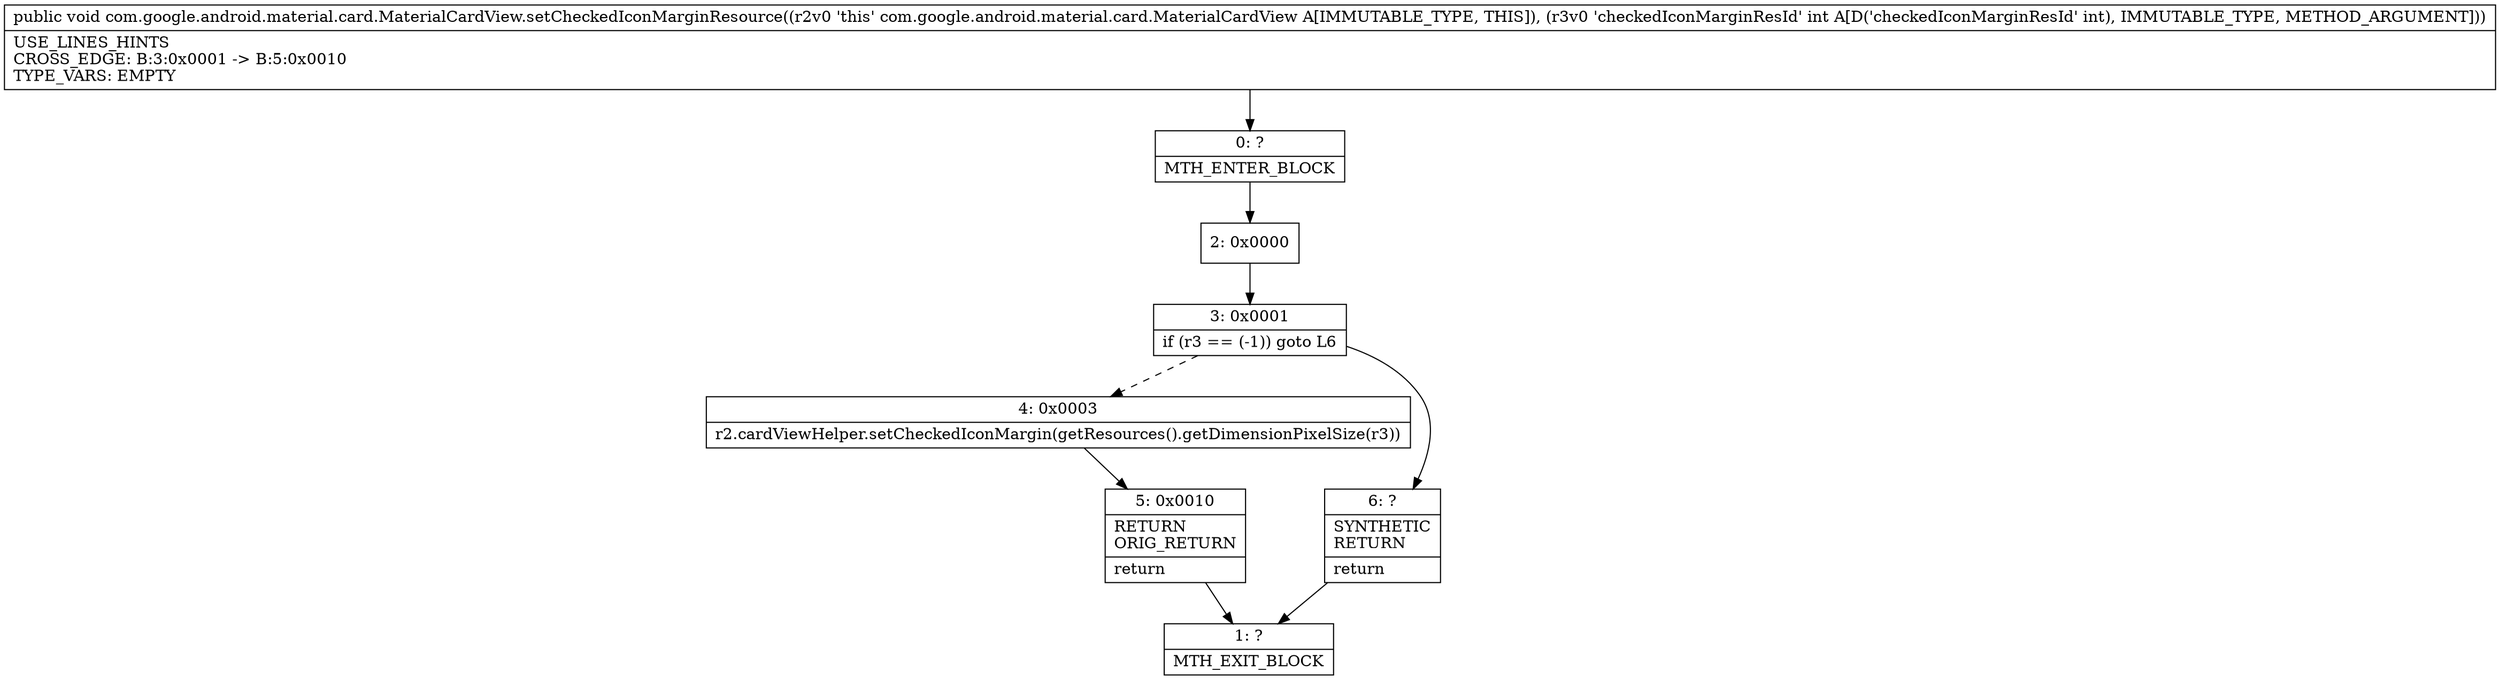 digraph "CFG forcom.google.android.material.card.MaterialCardView.setCheckedIconMarginResource(I)V" {
Node_0 [shape=record,label="{0\:\ ?|MTH_ENTER_BLOCK\l}"];
Node_2 [shape=record,label="{2\:\ 0x0000}"];
Node_3 [shape=record,label="{3\:\ 0x0001|if (r3 == (\-1)) goto L6\l}"];
Node_4 [shape=record,label="{4\:\ 0x0003|r2.cardViewHelper.setCheckedIconMargin(getResources().getDimensionPixelSize(r3))\l}"];
Node_5 [shape=record,label="{5\:\ 0x0010|RETURN\lORIG_RETURN\l|return\l}"];
Node_1 [shape=record,label="{1\:\ ?|MTH_EXIT_BLOCK\l}"];
Node_6 [shape=record,label="{6\:\ ?|SYNTHETIC\lRETURN\l|return\l}"];
MethodNode[shape=record,label="{public void com.google.android.material.card.MaterialCardView.setCheckedIconMarginResource((r2v0 'this' com.google.android.material.card.MaterialCardView A[IMMUTABLE_TYPE, THIS]), (r3v0 'checkedIconMarginResId' int A[D('checkedIconMarginResId' int), IMMUTABLE_TYPE, METHOD_ARGUMENT]))  | USE_LINES_HINTS\lCROSS_EDGE: B:3:0x0001 \-\> B:5:0x0010\lTYPE_VARS: EMPTY\l}"];
MethodNode -> Node_0;Node_0 -> Node_2;
Node_2 -> Node_3;
Node_3 -> Node_4[style=dashed];
Node_3 -> Node_6;
Node_4 -> Node_5;
Node_5 -> Node_1;
Node_6 -> Node_1;
}

